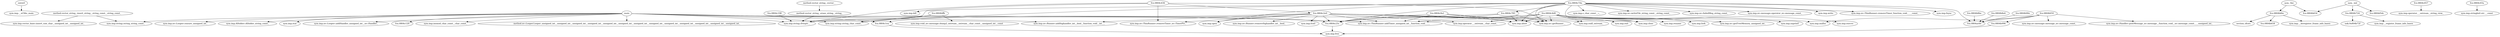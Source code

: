 digraph code {
  "0x0804b630" [label="entry0"];
  "0x0804b630" -> "0x0804ab10";
  "0x0804ab10" [label="sym.imp.__uClibc_main"];
  "0x0804d580" [label="method.vector_string_.insert_string__string_const__string_const_"];
  "0x0804d580" -> "0x0804ad30";
  "0x0804ad30" [label="sym.imp.vector_base::insert_raw_char__unsigned_int__unsigned_int_"];
  "0x0804d580" -> "0x0804b130";
  "0x0804b130" [label="sym.imp.string::string_string_const_"];
  "0x0804d600" [label="sym._fini"];
  "0x0804d600" -> "0x0804b654";
  "0x0804b654" [label="fcn.0804b654"];
  "0x0804d600" -> "0x0804b6bc";
  "0x0804b6bc" [label="fcn.0804b6bc"];
  "0x0804b6bc" [label="fcn.0804b6bc"];
  "0x0804b6bc" -> "0x0804e00c";
  "0x0804e00c" [label="section..dtors"];
  "0x0804b6bc" -> "0x0804b658";
  "0x0804b658" [label="fcn.0804b658"];
  "0x0804b6bc" -> "0x0804aed0";
  "0x0804aed0" [label="sym.imp.__deregister_frame_info_bases"];
  "0x0804aa30" [label="sym._init"];
  "0x0804aa30" -> "0x0804b654";
  "0x0804b654" [label="fcn.0804b654"];
  "0x0804aa30" -> "0x0804b724";
  "0x0804b724" [label="fcn.0804b724"];
  "0x0804aa30" -> "0x0804d5dc";
  "0x0804d5dc" [label="fcn.0804d5dc"];
  "0x0804b724" [label="fcn.0804b724"];
  "0x0804b724" -> "0x0804b72f";
  "0x0804b72f" [label="unk.0x804b72f"];
  "0x0804b724" -> "0x0804ac40";
  "0x0804ac40" [label="sym.imp.__register_frame_info_bases"];
  "0x0804d55c" [label="method.vector_string_.vector__"];
  "0x0804d55c" -> "0x0804d51a";
  "0x0804d51a" [label="method.vector_string_.erase_string__string_"];
  "0x0804d51a" [label="method.vector_string_.erase_string__string_"];
  "0x0804d51a" -> "0x0804ae60";
  "0x0804ae60" [label="sym.imp.string::freeptr__"];
  "0x0804b3ad" [label="main"];
  "0x0804b3ad" -> "0x0804ae50";
  "0x0804ae50" [label="sym.imp.insmod_char_const__char_const_"];
  "0x0804b3ad" -> "0x0804afb0";
  "0x0804afb0" [label="method.nv::Looper.Looper_unsigned_int__unsigned_int__unsigned_int__unsigned_int__unsigned_int__unsigned_int__unsigned_int__unsigned_int__unsigned_int__unsigned_int__unsigned_int__unsigned_int__unsigned_int_"];
  "0x0804b3ad" -> "0x0804b2a0";
  "0x0804b2a0" [label="sym.imp.nv::Looper::ensure_unsigned_int_"];
  "0x0804b3ad" -> "0x0804aae0";
  "0x0804aae0" [label="sym.imp.nv::Runner::addSighandler_int__bool__function_void__int___"];
  "0x0804b3ad" -> "0x0804c1ea";
  "0x0804c1ea" [label="fcn.0804c1ea"];
  "0x0804b3ad" -> "0x0804abf0";
  "0x0804abf0" [label="sym.imp.malloc"];
  "0x0804b3ad" -> "0x0804af50";
  "0x0804af50" [label="sym.imp.string::string_char_const_"];
  "0x0804b3ad" -> "0x0804afc0";
  "0x0804afc0" [label="sym.imp.AHolder::AHolder_string_const_"];
  "0x0804b3ad" -> "0x0804ae60";
  "0x0804ae60" [label="sym.imp.string::freeptr__"];
  "0x0804b3ad" -> "0x0804b130";
  "0x0804b130" [label="sym.imp.string::string_string_const_"];
  "0x0804b3ad" -> "0x0804b210";
  "0x0804b210" [label="sym.imp.stat"];
  "0x0804b3ad" -> "0x0804afd0";
  "0x0804afd0" [label="sym.imp.nv::Looper::addHandler_unsigned_int__nv::Handler_"];
  "0x0804b3ad" -> "0x0804b090";
  "0x0804b090" [label="sym.imp.nv::ThinRunner::addTimer_unsigned_int__function_void_____"];
  "0x0804b3ad" -> "0x0804c23c";
  "0x0804c23c" [label="fcn.0804c23c"];
  "0x0804b3ad" -> "0x0804c120";
  "0x0804c120" [label="fcn.0804c120"];
  "0x0804c1ea" [label="fcn.0804c1ea"];
  "0x0804c1ea" -> "0x0804b1f0";
  "0x0804b1f0" [label="sym.imp.free"];
  "0x0804c23c" [label="fcn.0804c23c"];
  "0x0804c23c" -> "0x0804b1f0";
  "0x0804b1f0" [label="sym.imp.free"];
  "0x0804b8be" [label="fcn.0804b8be"];
  "0x0804b8be" -> "0x0804ac60";
  "0x0804ac60" [label="fcn.0804ac60"];
  "0x0804b8e6" [label="fcn.0804b8e6"];
  "0x0804b8e6" -> "0x0804ac60";
  "0x0804ac60" [label="fcn.0804ac60"];
  "0x0804b90e" [label="fcn.0804b90e"];
  "0x0804b90e" -> "0x0804ac60";
  "0x0804ac60" [label="fcn.0804ac60"];
  "0x0804b996" [label="fcn.0804b996"];
  "0x0804b996" -> "0x0804b1f0";
  "0x0804b1f0" [label="sym.imp.free"];
  "0x0804bf18" [label="fcn.0804bf18"];
  "0x0804bf18" -> "0x0804af00";
  "0x0804af00" [label="sym.imp.nv::message::message_nv::message_const_"];
  "0x0804bf18" -> "0x0804abf0";
  "0x0804abf0" [label="sym.imp.malloc"];
  "0x0804bf18" -> "0x0804b190";
  "0x0804b190" [label="sym.imp.nv::Handler::postMessage_nv::message__function_void__nv::message_const____unsigned_int_"];
  "0x0804bf18" -> "0x0804b996";
  "0x0804b996" [label="fcn.0804b996"];
  "0x0804bf18" -> "0x0804ac60";
  "0x0804ac60" [label="fcn.0804ac60"];
  "0x0804c057" [label="fcn.0804c057"];
  "0x0804c057" -> "0x0804b1c0";
  "0x0804b1c0" [label="sym.imp.operator___ostream__string_view_"];
  "0x0804c198" [label="fcn.0804c198"];
  "0x0804c198" -> "0x0804ae60";
  "0x0804ae60" [label="sym.imp.string::freeptr__"];
  "0x0804c2e0" [label="fcn.0804c2e0"];
  "0x0804c2e0" -> "0x0804ab00";
  "0x0804ab00" [label="sym.imp.abort"];
  "0x0804c2e0" -> "0x0804b260";
  "0x0804b260" [label="sym.imp.nv::getRunner__"];
  "0x0804c2e0" -> "0x0804aae0";
  "0x0804aae0" [label="sym.imp.nv::Runner::addSighandler_int__bool__function_void__int___"];
  "0x0804c2e0" -> "0x0804c1ea";
  "0x0804c1ea" [label="fcn.0804c1ea"];
  "0x0804c2e0" -> "0x0804aca0";
  "0x0804aca0" [label="sym.imp.open"];
  "0x0804c2e0" -> "0x0804b000";
  "0x0804b000" [label="sym.imp.operator___ostream__char_const_"];
  "0x0804c2e0" -> "0x0804b280";
  "0x0804b280" [label="sym.imp.endl_ostream_"];
  "0x0804c2e0" -> "0x0804b110";
  "0x0804b110" [label="sym.imp.fcntl"];
  "0x0804c2e0" -> "0x0804b090";
  "0x0804b090" [label="sym.imp.nv::ThinRunner::addTimer_unsigned_int__function_void_____"];
  "0x0804c2e0" -> "0x0804c23c";
  "0x0804c23c" [label="fcn.0804c23c"];
  "0x0804c2e0" -> "0x0804b0d0";
  "0x0804b0d0" [label="sym.imp.nv::ThinRunner::removeTimer_nv::TimerPtr_"];
  "0x0804c2e0" -> "0x0804af40";
  "0x0804af40" [label="sym.imp.close"];
  "0x0804c2e0" -> "0x0804ac30";
  "0x0804ac30" [label="sym.imp.nv::Runner::removeSighandler_int__bool_"];
  "0x0804c436" [label="fcn.0804c436"];
  "0x0804c436" -> "0x0804c2e0";
  "0x0804c2e0" [label="fcn.0804c2e0"];
  "0x0804c436" -> "0x0804acc0";
  "0x0804acc0" [label="sym.imp.kill"];
  "0x0804c436" -> "0x0804b260";
  "0x0804b260" [label="sym.imp.nv::getRunner__"];
  "0x0804c436" -> "0x0804b0d0";
  "0x0804b0d0" [label="sym.imp.nv::ThinRunner::removeTimer_nv::TimerPtr_"];
  "0x0804c436" -> "0x0804ae60";
  "0x0804ae60" [label="sym.imp.string::freeptr__"];
  "0x0804c4d0" [label="fcn.0804c4d0"];
  "0x0804c4d0" -> "0x0804acd0";
  "0x0804acd0" [label="sym.imp.rename"];
  "0x0804c4d0" -> "0x0804ac10";
  "0x0804ac10" [label="sym.imp.fork"];
  "0x0804c4d0" -> "0x0804b000";
  "0x0804b000" [label="sym.imp.operator___ostream__char_const_"];
  "0x0804c4d0" -> "0x0804b280";
  "0x0804b280" [label="sym.imp.endl_ostream_"];
  "0x0804c4d0" -> "0x0804af40";
  "0x0804af40" [label="sym.imp.close"];
  "0x0804c4d0" -> "0x0804af60";
  "0x0804af60" [label="sym.imp.nv::getFreeMemory_unsigned_int_"];
  "0x0804c4d0" -> "0x0804ab80";
  "0x0804ab80" [label="sym.imp.snprintf"];
  "0x0804c4d0" -> "0x0804aa70";
  "0x0804aa70" [label="sym.imp.execve"];
  "0x0804c4d0" -> "0x0804aea0";
  "0x0804aea0" [label="sym.imp.exit"];
  "0x0804c4d0" -> "0x0804ab00";
  "0x0804ab00" [label="sym.imp.abort"];
  "0x0804c4d0" -> "0x0804b260";
  "0x0804b260" [label="sym.imp.nv::getRunner__"];
  "0x0804c4d0" -> "0x0804b090";
  "0x0804b090" [label="sym.imp.nv::ThinRunner::addTimer_unsigned_int__function_void_____"];
  "0x0804c4d0" -> "0x0804c23c";
  "0x0804c23c" [label="fcn.0804c23c"];
  "0x0804bffb" [label="fcn.0804bffb"];
  "0x0804bffb" -> "0x0804af50";
  "0x0804af50" [label="sym.imp.string::string_char_const_"];
  "0x0804bffb" -> "0x0804ab30";
  "0x0804ab30" [label="sym.imp.void_nv::message::dump2_ostream__ostream__char_const__unsigned_int__const"];
  "0x0804bffb" -> "0x0804ae60";
  "0x0804ae60" [label="sym.imp.string::freeptr__"];
  "0x0804c785" [label="fcn.0804c785"];
  "0x0804c785" -> "0x0804ab00";
  "0x0804ab00" [label="sym.imp.abort"];
  "0x0804c785" -> "0x0804b260";
  "0x0804b260" [label="sym.imp.nv::getRunner__"];
  "0x0804c785" -> "0x0804b090";
  "0x0804b090" [label="sym.imp.nv::ThinRunner::addTimer_unsigned_int__function_void_____"];
  "0x0804c785" -> "0x0804c23c";
  "0x0804c23c" [label="fcn.0804c23c"];
  "0x0804c9a1" [label="fcn.0804c9a1"];
  "0x0804c9a1" -> "0x0804ab00";
  "0x0804ab00" [label="sym.imp.abort"];
  "0x0804c9a1" -> "0x0804b260";
  "0x0804b260" [label="sym.imp.nv::getRunner__"];
  "0x0804c9a1" -> "0x0804b090";
  "0x0804b090" [label="sym.imp.nv::ThinRunner::addTimer_unsigned_int__function_void_____"];
  "0x0804c9a1" -> "0x0804c23c";
  "0x0804c23c" [label="fcn.0804c23c"];
  "0x0804c7da" [label="fcn.0804c7da"];
  "0x0804c7da" -> "0x0804ace0";
  "0x0804ace0" [label="sym.imp.s_char_const__::_"];
  "0x0804c7da" -> "0x0804af50";
  "0x0804af50" [label="sym.imp.string::string_char_const_"];
  "0x0804c7da" -> "0x0804b0e0";
  "0x0804b0e0" [label="sym.imp.nv::writeFile_string_const__string_const_"];
  "0x0804c7da" -> "0x0804ae60";
  "0x0804ae60" [label="sym.imp.string::freeptr__"];
  "0x0804c7da" -> "0x0804aca0";
  "0x0804aca0" [label="sym.imp.open"];
  "0x0804c7da" -> "0x0804ac50";
  "0x0804ac50" [label="sym.imp.nv::failedMsg_string_const_"];
  "0x0804c7da" -> "0x0804ad60";
  "0x0804ad60" [label="sym.imp.nv::message::operator_nv::message_const_"];
  "0x0804c7da" -> "0x0804ac60";
  "0x0804ac60" [label="fcn.0804ac60"];
  "0x0804c7da" -> "0x0804c785";
  "0x0804c785" [label="fcn.0804c785"];
  "0x0804c7da" -> "0x0804ab20";
  "0x0804ab20" [label="sym.imp.write"];
  "0x0804c7da" -> "0x0804ab00";
  "0x0804ab00" [label="sym.imp.abort"];
  "0x0804c7da" -> "0x0804b260";
  "0x0804b260" [label="sym.imp.nv::getRunner__"];
  "0x0804c7da" -> "0x0804b200";
  "0x0804b200" [label="sym.imp.nv::ThinRunner::removeTimer_function_void_____const_"];
  "0x0804c7da" -> "0x0804c23c";
  "0x0804c23c" [label="fcn.0804c23c"];
  "0x0804c7da" -> "0x0804ab40";
  "0x0804ab40" [label="sym.imp.fsync"];
  "0x0804c7da" -> "0x0804af40";
  "0x0804af40" [label="sym.imp.close"];
  "0x0804c03a" [label="fcn.0804c03a"];
  "0x0804c03a" -> "0x0804b1b0";
  "0x0804b1b0" [label="sym.imp.stringbuf::str___const"];
}
